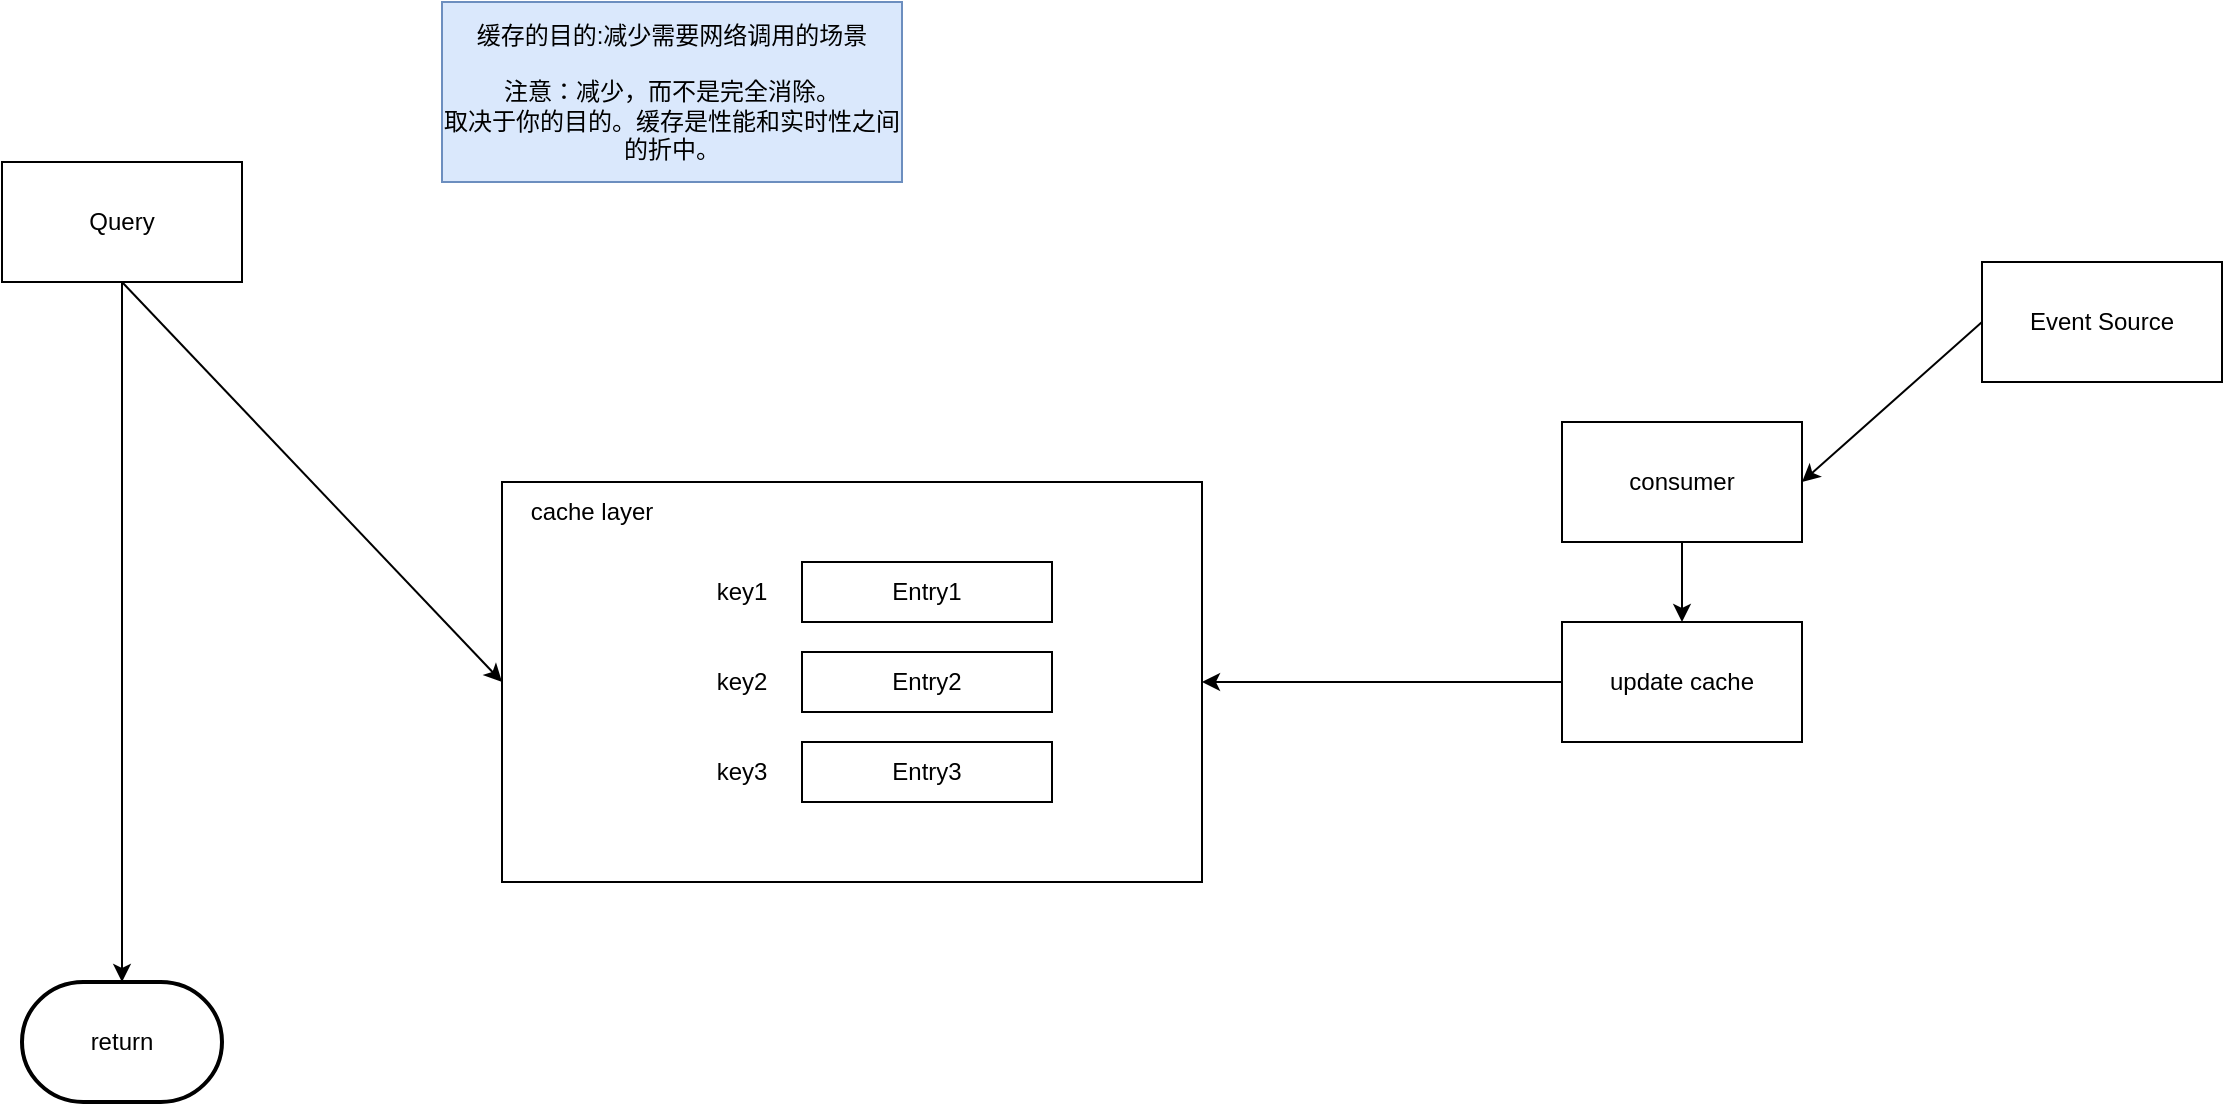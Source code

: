 <mxfile version="15.5.6" type="github">
  <diagram id="Nfzj3-45e-fYplGMUKLw" name="Page-1">
    <mxGraphModel dx="1426" dy="877" grid="1" gridSize="10" guides="1" tooltips="1" connect="1" arrows="1" fold="1" page="1" pageScale="1" pageWidth="850" pageHeight="1100" math="0" shadow="0">
      <root>
        <mxCell id="0" />
        <mxCell id="1" parent="0" />
        <mxCell id="tfhazVFiJOZhvMuRtOAB-1" value="Query" style="rounded=0;whiteSpace=wrap;html=1;" vertex="1" parent="1">
          <mxGeometry x="90" y="170" width="120" height="60" as="geometry" />
        </mxCell>
        <mxCell id="tfhazVFiJOZhvMuRtOAB-2" value="Event Source" style="rounded=0;whiteSpace=wrap;html=1;" vertex="1" parent="1">
          <mxGeometry x="1080" y="220" width="120" height="60" as="geometry" />
        </mxCell>
        <mxCell id="tfhazVFiJOZhvMuRtOAB-3" value="" style="rounded=0;whiteSpace=wrap;html=1;" vertex="1" parent="1">
          <mxGeometry x="340" y="330" width="350" height="200" as="geometry" />
        </mxCell>
        <mxCell id="tfhazVFiJOZhvMuRtOAB-4" value="cache layer" style="text;html=1;strokeColor=none;fillColor=none;align=center;verticalAlign=middle;whiteSpace=wrap;rounded=0;" vertex="1" parent="1">
          <mxGeometry x="340" y="330" width="90" height="30" as="geometry" />
        </mxCell>
        <mxCell id="tfhazVFiJOZhvMuRtOAB-5" value="consumer" style="rounded=0;whiteSpace=wrap;html=1;" vertex="1" parent="1">
          <mxGeometry x="870" y="300" width="120" height="60" as="geometry" />
        </mxCell>
        <mxCell id="tfhazVFiJOZhvMuRtOAB-6" value="" style="endArrow=classic;html=1;rounded=0;exitX=0.5;exitY=1;exitDx=0;exitDy=0;entryX=0;entryY=0.5;entryDx=0;entryDy=0;" edge="1" parent="1" source="tfhazVFiJOZhvMuRtOAB-1" target="tfhazVFiJOZhvMuRtOAB-3">
          <mxGeometry width="50" height="50" relative="1" as="geometry">
            <mxPoint x="150" y="320" as="sourcePoint" />
            <mxPoint x="200" y="270" as="targetPoint" />
          </mxGeometry>
        </mxCell>
        <mxCell id="tfhazVFiJOZhvMuRtOAB-8" value="" style="endArrow=classic;html=1;rounded=0;exitX=0.5;exitY=1;exitDx=0;exitDy=0;entryX=0.5;entryY=0;entryDx=0;entryDy=0;entryPerimeter=0;" edge="1" parent="1" source="tfhazVFiJOZhvMuRtOAB-1" target="tfhazVFiJOZhvMuRtOAB-19">
          <mxGeometry width="50" height="50" relative="1" as="geometry">
            <mxPoint x="170" y="440" as="sourcePoint" />
            <mxPoint x="150" y="490" as="targetPoint" />
          </mxGeometry>
        </mxCell>
        <mxCell id="tfhazVFiJOZhvMuRtOAB-9" value="" style="endArrow=classic;html=1;rounded=0;exitX=0;exitY=0.5;exitDx=0;exitDy=0;entryX=1;entryY=0.5;entryDx=0;entryDy=0;" edge="1" parent="1" source="tfhazVFiJOZhvMuRtOAB-2" target="tfhazVFiJOZhvMuRtOAB-5">
          <mxGeometry width="50" height="50" relative="1" as="geometry">
            <mxPoint x="890" y="120" as="sourcePoint" />
            <mxPoint x="940" y="70" as="targetPoint" />
          </mxGeometry>
        </mxCell>
        <mxCell id="tfhazVFiJOZhvMuRtOAB-10" value="update cache" style="rounded=0;whiteSpace=wrap;html=1;" vertex="1" parent="1">
          <mxGeometry x="870" y="400" width="120" height="60" as="geometry" />
        </mxCell>
        <mxCell id="tfhazVFiJOZhvMuRtOAB-11" value="" style="endArrow=classic;html=1;rounded=0;exitX=0.5;exitY=1;exitDx=0;exitDy=0;entryX=0.5;entryY=0;entryDx=0;entryDy=0;" edge="1" parent="1" source="tfhazVFiJOZhvMuRtOAB-5" target="tfhazVFiJOZhvMuRtOAB-10">
          <mxGeometry width="50" height="50" relative="1" as="geometry">
            <mxPoint x="1190" y="440" as="sourcePoint" />
            <mxPoint x="1240" y="390" as="targetPoint" />
          </mxGeometry>
        </mxCell>
        <mxCell id="tfhazVFiJOZhvMuRtOAB-12" value="" style="endArrow=classic;html=1;rounded=0;entryX=1;entryY=0.5;entryDx=0;entryDy=0;exitX=0;exitY=0.5;exitDx=0;exitDy=0;" edge="1" parent="1" source="tfhazVFiJOZhvMuRtOAB-10" target="tfhazVFiJOZhvMuRtOAB-3">
          <mxGeometry width="50" height="50" relative="1" as="geometry">
            <mxPoint x="1120" y="580" as="sourcePoint" />
            <mxPoint x="1170" y="530" as="targetPoint" />
          </mxGeometry>
        </mxCell>
        <mxCell id="tfhazVFiJOZhvMuRtOAB-13" value="Entry1" style="rounded=0;whiteSpace=wrap;html=1;" vertex="1" parent="1">
          <mxGeometry x="490" y="370" width="125" height="30" as="geometry" />
        </mxCell>
        <mxCell id="tfhazVFiJOZhvMuRtOAB-14" value="key1" style="text;html=1;strokeColor=none;fillColor=none;align=center;verticalAlign=middle;whiteSpace=wrap;rounded=0;" vertex="1" parent="1">
          <mxGeometry x="430" y="370" width="60" height="30" as="geometry" />
        </mxCell>
        <mxCell id="tfhazVFiJOZhvMuRtOAB-15" value="Entry2" style="rounded=0;whiteSpace=wrap;html=1;" vertex="1" parent="1">
          <mxGeometry x="490" y="415" width="125" height="30" as="geometry" />
        </mxCell>
        <mxCell id="tfhazVFiJOZhvMuRtOAB-16" value="key2" style="text;html=1;strokeColor=none;fillColor=none;align=center;verticalAlign=middle;whiteSpace=wrap;rounded=0;" vertex="1" parent="1">
          <mxGeometry x="430" y="415" width="60" height="30" as="geometry" />
        </mxCell>
        <mxCell id="tfhazVFiJOZhvMuRtOAB-17" value="Entry3" style="rounded=0;whiteSpace=wrap;html=1;" vertex="1" parent="1">
          <mxGeometry x="490" y="460" width="125" height="30" as="geometry" />
        </mxCell>
        <mxCell id="tfhazVFiJOZhvMuRtOAB-18" value="key3" style="text;html=1;strokeColor=none;fillColor=none;align=center;verticalAlign=middle;whiteSpace=wrap;rounded=0;" vertex="1" parent="1">
          <mxGeometry x="430" y="460" width="60" height="30" as="geometry" />
        </mxCell>
        <mxCell id="tfhazVFiJOZhvMuRtOAB-19" value="return" style="strokeWidth=2;html=1;shape=mxgraph.flowchart.terminator;whiteSpace=wrap;" vertex="1" parent="1">
          <mxGeometry x="100" y="580" width="100" height="60" as="geometry" />
        </mxCell>
        <mxCell id="tfhazVFiJOZhvMuRtOAB-20" value="缓存的目的:减少需要网络调用的场景&lt;br&gt;&lt;br&gt;注意：减少，而不是完全消除。&lt;br&gt;取决于你的目的。缓存是性能和实时性之间的折中。" style="text;html=1;strokeColor=#6c8ebf;fillColor=#dae8fc;align=center;verticalAlign=middle;whiteSpace=wrap;rounded=0;" vertex="1" parent="1">
          <mxGeometry x="310" y="90" width="230" height="90" as="geometry" />
        </mxCell>
      </root>
    </mxGraphModel>
  </diagram>
</mxfile>
